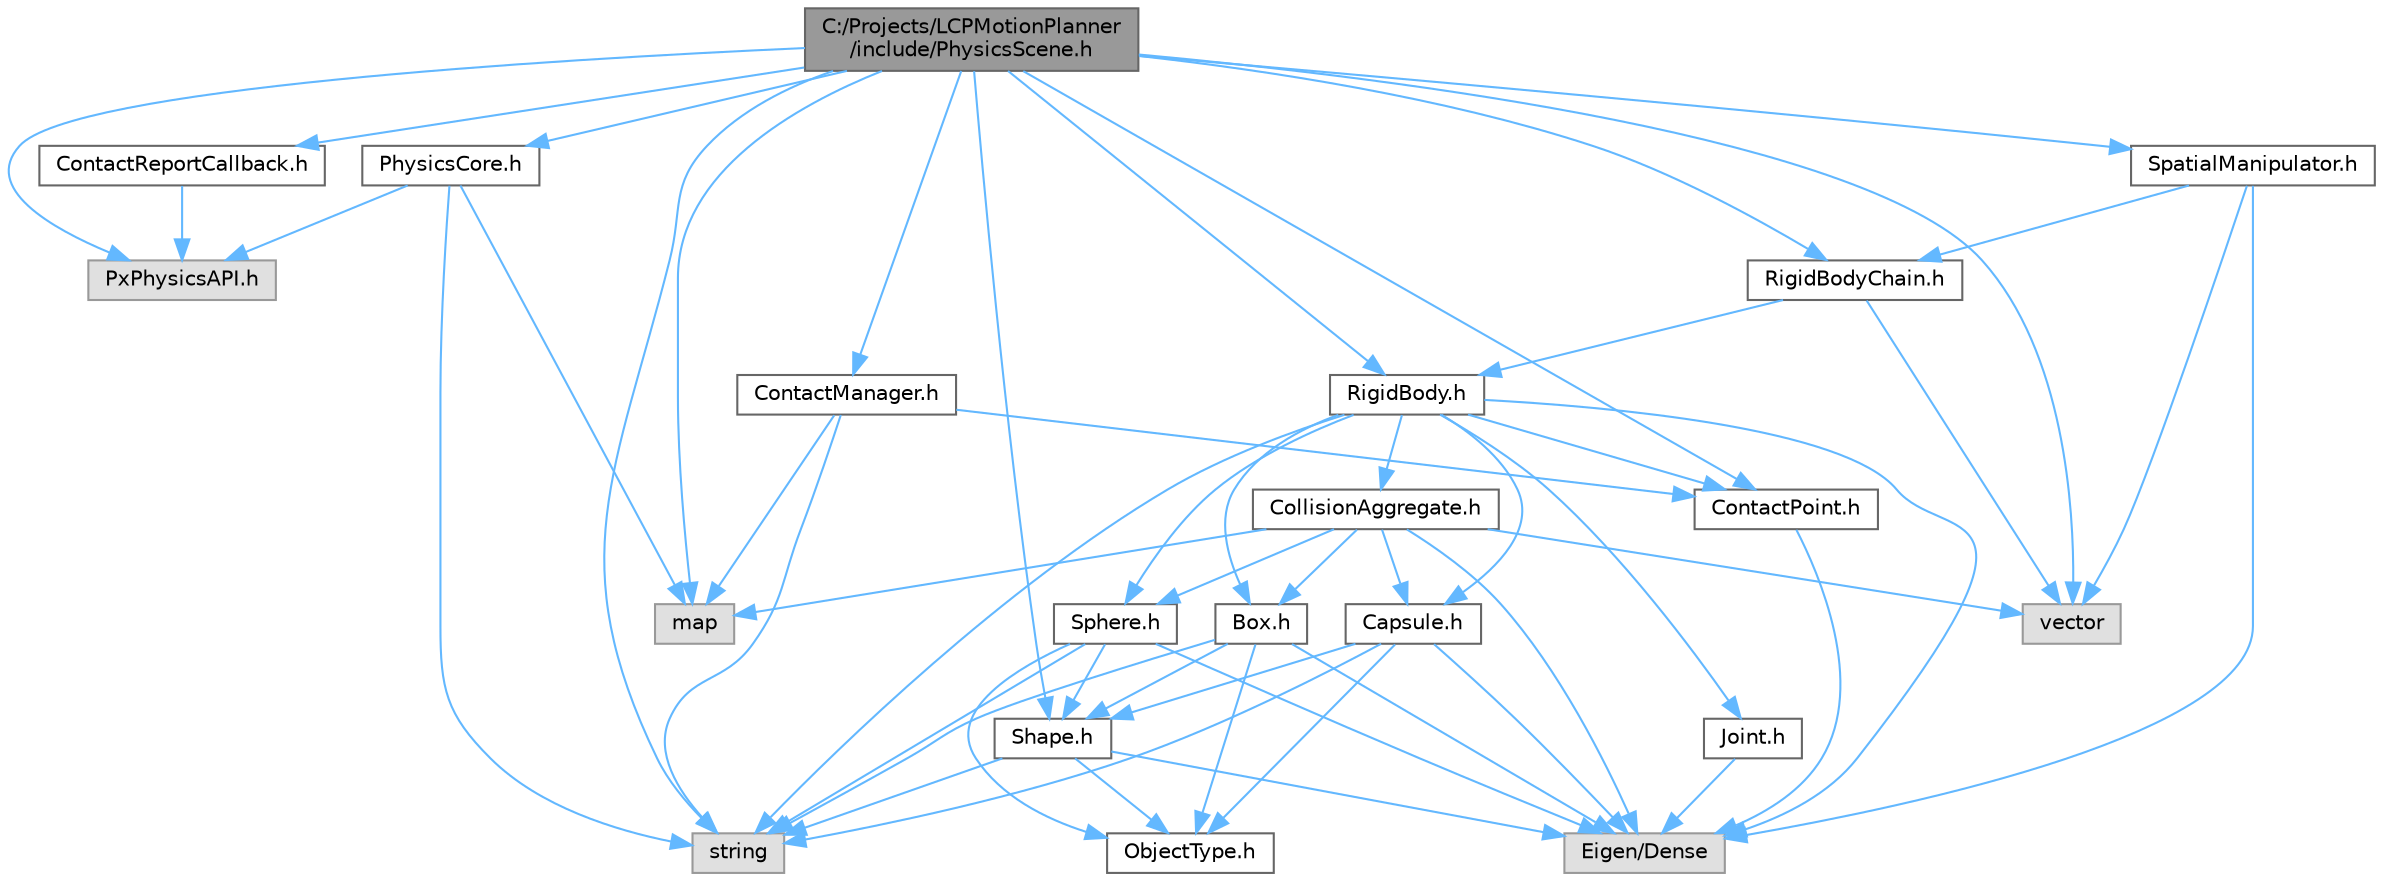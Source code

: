 digraph "C:/Projects/LCPMotionPlanner/include/PhysicsScene.h"
{
 // LATEX_PDF_SIZE
  bgcolor="transparent";
  edge [fontname=Helvetica,fontsize=10,labelfontname=Helvetica,labelfontsize=10];
  node [fontname=Helvetica,fontsize=10,shape=box,height=0.2,width=0.4];
  Node1 [label="C:/Projects/LCPMotionPlanner\l/include/PhysicsScene.h",height=0.2,width=0.4,color="gray40", fillcolor="grey60", style="filled", fontcolor="black",tooltip=" "];
  Node1 -> Node2 [color="steelblue1",style="solid"];
  Node2 [label="PhysicsCore.h",height=0.2,width=0.4,color="grey40", fillcolor="white", style="filled",URL="$_physics_core_8h.html",tooltip=" "];
  Node2 -> Node3 [color="steelblue1",style="solid"];
  Node3 [label="PxPhysicsAPI.h",height=0.2,width=0.4,color="grey60", fillcolor="#E0E0E0", style="filled",tooltip=" "];
  Node2 -> Node4 [color="steelblue1",style="solid"];
  Node4 [label="map",height=0.2,width=0.4,color="grey60", fillcolor="#E0E0E0", style="filled",tooltip=" "];
  Node2 -> Node5 [color="steelblue1",style="solid"];
  Node5 [label="string",height=0.2,width=0.4,color="grey60", fillcolor="#E0E0E0", style="filled",tooltip=" "];
  Node1 -> Node6 [color="steelblue1",style="solid"];
  Node6 [label="ContactReportCallback.h",height=0.2,width=0.4,color="grey40", fillcolor="white", style="filled",URL="$_contact_report_callback_8h.html",tooltip=" "];
  Node6 -> Node3 [color="steelblue1",style="solid"];
  Node1 -> Node7 [color="steelblue1",style="solid"];
  Node7 [label="Shape.h",height=0.2,width=0.4,color="grey40", fillcolor="white", style="filled",URL="$_shape_8h.html",tooltip=" "];
  Node7 -> Node8 [color="steelblue1",style="solid"];
  Node8 [label="ObjectType.h",height=0.2,width=0.4,color="grey40", fillcolor="white", style="filled",URL="$_object_type_8h.html",tooltip=" "];
  Node7 -> Node9 [color="steelblue1",style="solid"];
  Node9 [label="Eigen/Dense",height=0.2,width=0.4,color="grey60", fillcolor="#E0E0E0", style="filled",tooltip=" "];
  Node7 -> Node5 [color="steelblue1",style="solid"];
  Node1 -> Node10 [color="steelblue1",style="solid"];
  Node10 [label="RigidBody.h",height=0.2,width=0.4,color="grey40", fillcolor="white", style="filled",URL="$_rigid_body_8h.html",tooltip=" "];
  Node10 -> Node9 [color="steelblue1",style="solid"];
  Node10 -> Node11 [color="steelblue1",style="solid"];
  Node11 [label="Joint.h",height=0.2,width=0.4,color="grey40", fillcolor="white", style="filled",URL="$_joint_8h.html",tooltip=" "];
  Node11 -> Node9 [color="steelblue1",style="solid"];
  Node10 -> Node12 [color="steelblue1",style="solid"];
  Node12 [label="CollisionAggregate.h",height=0.2,width=0.4,color="grey40", fillcolor="white", style="filled",URL="$_collision_aggregate_8h.html",tooltip=" "];
  Node12 -> Node13 [color="steelblue1",style="solid"];
  Node13 [label="Sphere.h",height=0.2,width=0.4,color="grey40", fillcolor="white", style="filled",URL="$_sphere_8h.html",tooltip=" "];
  Node13 -> Node7 [color="steelblue1",style="solid"];
  Node13 -> Node8 [color="steelblue1",style="solid"];
  Node13 -> Node9 [color="steelblue1",style="solid"];
  Node13 -> Node5 [color="steelblue1",style="solid"];
  Node12 -> Node14 [color="steelblue1",style="solid"];
  Node14 [label="Capsule.h",height=0.2,width=0.4,color="grey40", fillcolor="white", style="filled",URL="$_capsule_8h.html",tooltip=" "];
  Node14 -> Node7 [color="steelblue1",style="solid"];
  Node14 -> Node8 [color="steelblue1",style="solid"];
  Node14 -> Node9 [color="steelblue1",style="solid"];
  Node14 -> Node5 [color="steelblue1",style="solid"];
  Node12 -> Node15 [color="steelblue1",style="solid"];
  Node15 [label="Box.h",height=0.2,width=0.4,color="grey40", fillcolor="white", style="filled",URL="$_box_8h.html",tooltip=" "];
  Node15 -> Node7 [color="steelblue1",style="solid"];
  Node15 -> Node8 [color="steelblue1",style="solid"];
  Node15 -> Node9 [color="steelblue1",style="solid"];
  Node15 -> Node5 [color="steelblue1",style="solid"];
  Node12 -> Node16 [color="steelblue1",style="solid"];
  Node16 [label="vector",height=0.2,width=0.4,color="grey60", fillcolor="#E0E0E0", style="filled",tooltip=" "];
  Node12 -> Node4 [color="steelblue1",style="solid"];
  Node12 -> Node9 [color="steelblue1",style="solid"];
  Node10 -> Node13 [color="steelblue1",style="solid"];
  Node10 -> Node14 [color="steelblue1",style="solid"];
  Node10 -> Node15 [color="steelblue1",style="solid"];
  Node10 -> Node17 [color="steelblue1",style="solid"];
  Node17 [label="ContactPoint.h",height=0.2,width=0.4,color="grey40", fillcolor="white", style="filled",URL="$_contact_point_8h.html",tooltip=" "];
  Node17 -> Node9 [color="steelblue1",style="solid"];
  Node10 -> Node5 [color="steelblue1",style="solid"];
  Node1 -> Node18 [color="steelblue1",style="solid"];
  Node18 [label="RigidBodyChain.h",height=0.2,width=0.4,color="grey40", fillcolor="white", style="filled",URL="$_rigid_body_chain_8h.html",tooltip=" "];
  Node18 -> Node16 [color="steelblue1",style="solid"];
  Node18 -> Node10 [color="steelblue1",style="solid"];
  Node1 -> Node19 [color="steelblue1",style="solid"];
  Node19 [label="SpatialManipulator.h",height=0.2,width=0.4,color="grey40", fillcolor="white", style="filled",URL="$_spatial_manipulator_8h.html",tooltip=" "];
  Node19 -> Node18 [color="steelblue1",style="solid"];
  Node19 -> Node9 [color="steelblue1",style="solid"];
  Node19 -> Node16 [color="steelblue1",style="solid"];
  Node1 -> Node20 [color="steelblue1",style="solid"];
  Node20 [label="ContactManager.h",height=0.2,width=0.4,color="grey40", fillcolor="white", style="filled",URL="$_contact_manager_8h.html",tooltip=" "];
  Node20 -> Node17 [color="steelblue1",style="solid"];
  Node20 -> Node5 [color="steelblue1",style="solid"];
  Node20 -> Node4 [color="steelblue1",style="solid"];
  Node1 -> Node17 [color="steelblue1",style="solid"];
  Node1 -> Node3 [color="steelblue1",style="solid"];
  Node1 -> Node5 [color="steelblue1",style="solid"];
  Node1 -> Node16 [color="steelblue1",style="solid"];
  Node1 -> Node4 [color="steelblue1",style="solid"];
}
